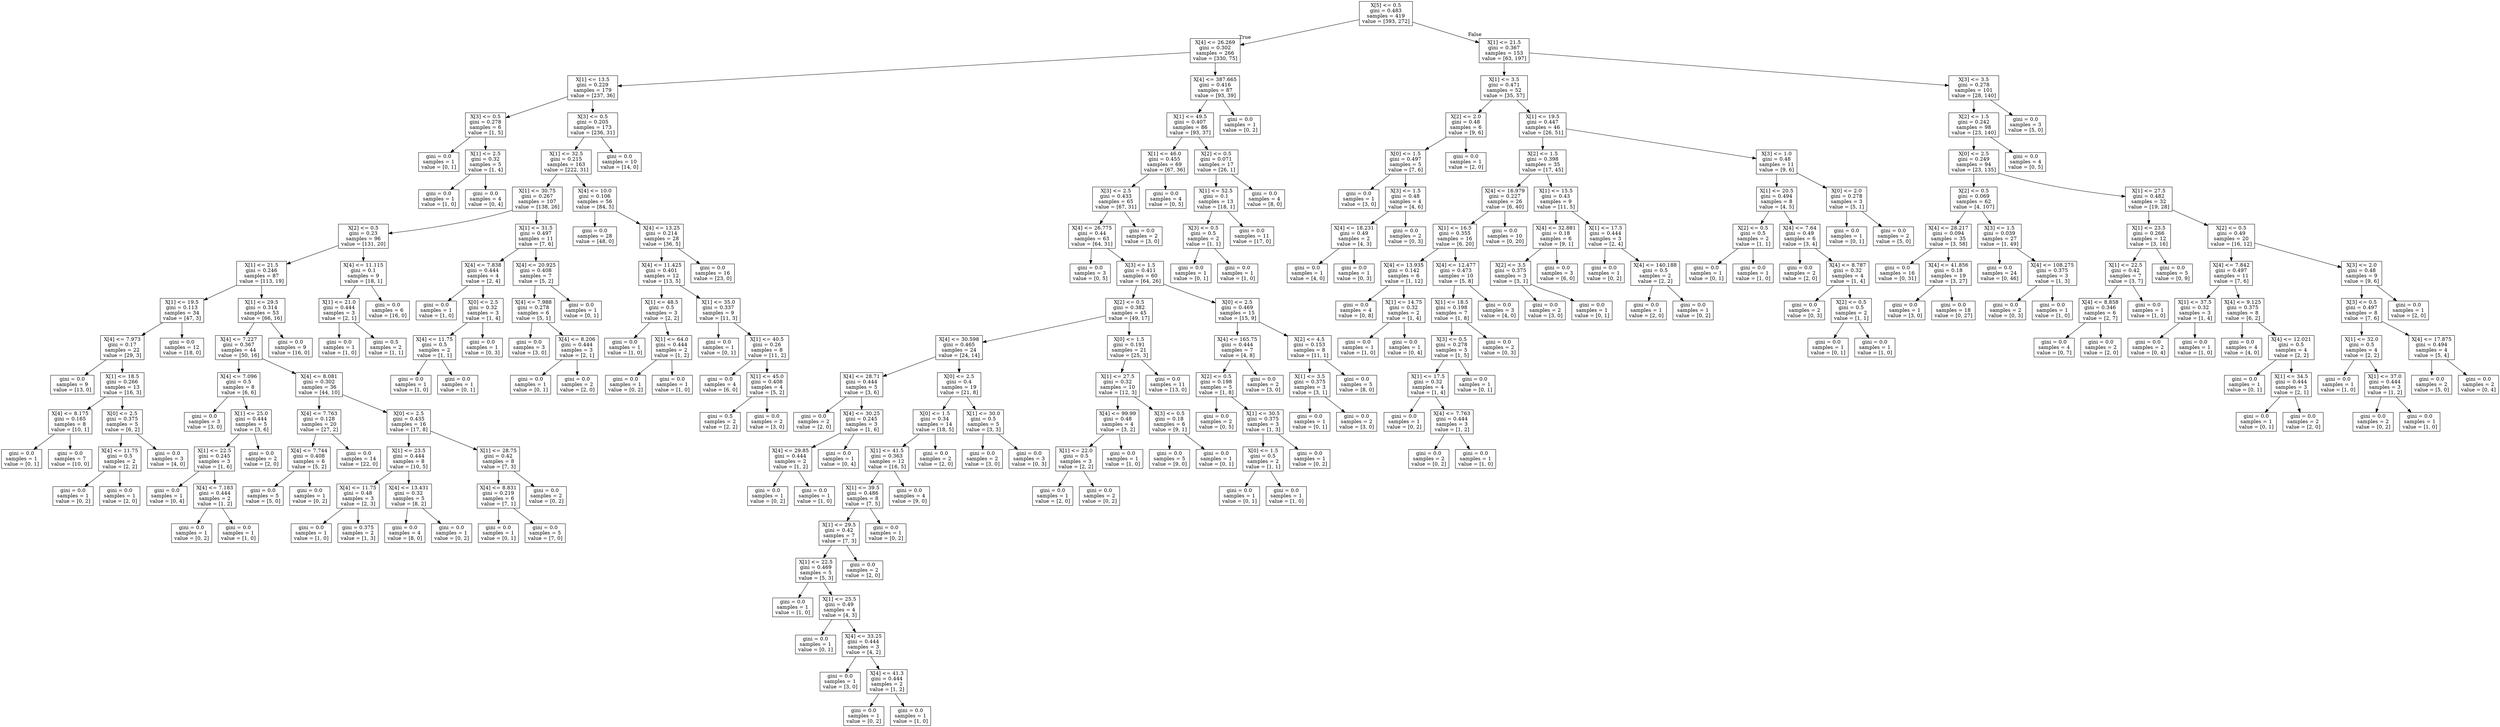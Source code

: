 digraph Tree {
node [shape=box] ;
0 [label="X[5] <= 0.5\ngini = 0.483\nsamples = 419\nvalue = [393, 272]"] ;
1 [label="X[4] <= 26.269\ngini = 0.302\nsamples = 266\nvalue = [330, 75]"] ;
0 -> 1 [labeldistance=2.5, labelangle=45, headlabel="True"] ;
2 [label="X[1] <= 13.5\ngini = 0.229\nsamples = 179\nvalue = [237, 36]"] ;
1 -> 2 ;
3 [label="X[3] <= 0.5\ngini = 0.278\nsamples = 6\nvalue = [1, 5]"] ;
2 -> 3 ;
4 [label="gini = 0.0\nsamples = 1\nvalue = [0, 1]"] ;
3 -> 4 ;
5 [label="X[1] <= 2.5\ngini = 0.32\nsamples = 5\nvalue = [1, 4]"] ;
3 -> 5 ;
6 [label="gini = 0.0\nsamples = 1\nvalue = [1, 0]"] ;
5 -> 6 ;
7 [label="gini = 0.0\nsamples = 4\nvalue = [0, 4]"] ;
5 -> 7 ;
8 [label="X[3] <= 0.5\ngini = 0.205\nsamples = 173\nvalue = [236, 31]"] ;
2 -> 8 ;
9 [label="X[1] <= 32.5\ngini = 0.215\nsamples = 163\nvalue = [222, 31]"] ;
8 -> 9 ;
10 [label="X[1] <= 30.75\ngini = 0.267\nsamples = 107\nvalue = [138, 26]"] ;
9 -> 10 ;
11 [label="X[2] <= 0.5\ngini = 0.23\nsamples = 96\nvalue = [131, 20]"] ;
10 -> 11 ;
12 [label="X[1] <= 21.5\ngini = 0.246\nsamples = 87\nvalue = [113, 19]"] ;
11 -> 12 ;
13 [label="X[1] <= 19.5\ngini = 0.113\nsamples = 34\nvalue = [47, 3]"] ;
12 -> 13 ;
14 [label="X[4] <= 7.973\ngini = 0.17\nsamples = 22\nvalue = [29, 3]"] ;
13 -> 14 ;
15 [label="gini = 0.0\nsamples = 9\nvalue = [13, 0]"] ;
14 -> 15 ;
16 [label="X[1] <= 18.5\ngini = 0.266\nsamples = 13\nvalue = [16, 3]"] ;
14 -> 16 ;
17 [label="X[4] <= 8.175\ngini = 0.165\nsamples = 8\nvalue = [10, 1]"] ;
16 -> 17 ;
18 [label="gini = 0.0\nsamples = 1\nvalue = [0, 1]"] ;
17 -> 18 ;
19 [label="gini = 0.0\nsamples = 7\nvalue = [10, 0]"] ;
17 -> 19 ;
20 [label="X[0] <= 2.5\ngini = 0.375\nsamples = 5\nvalue = [6, 2]"] ;
16 -> 20 ;
21 [label="X[4] <= 11.75\ngini = 0.5\nsamples = 2\nvalue = [2, 2]"] ;
20 -> 21 ;
22 [label="gini = 0.0\nsamples = 1\nvalue = [0, 2]"] ;
21 -> 22 ;
23 [label="gini = 0.0\nsamples = 1\nvalue = [2, 0]"] ;
21 -> 23 ;
24 [label="gini = 0.0\nsamples = 3\nvalue = [4, 0]"] ;
20 -> 24 ;
25 [label="gini = 0.0\nsamples = 12\nvalue = [18, 0]"] ;
13 -> 25 ;
26 [label="X[1] <= 29.5\ngini = 0.314\nsamples = 53\nvalue = [66, 16]"] ;
12 -> 26 ;
27 [label="X[4] <= 7.227\ngini = 0.367\nsamples = 44\nvalue = [50, 16]"] ;
26 -> 27 ;
28 [label="X[4] <= 7.096\ngini = 0.5\nsamples = 8\nvalue = [6, 6]"] ;
27 -> 28 ;
29 [label="gini = 0.0\nsamples = 3\nvalue = [3, 0]"] ;
28 -> 29 ;
30 [label="X[1] <= 25.0\ngini = 0.444\nsamples = 5\nvalue = [3, 6]"] ;
28 -> 30 ;
31 [label="X[1] <= 22.5\ngini = 0.245\nsamples = 3\nvalue = [1, 6]"] ;
30 -> 31 ;
32 [label="gini = 0.0\nsamples = 1\nvalue = [0, 4]"] ;
31 -> 32 ;
33 [label="X[4] <= 7.183\ngini = 0.444\nsamples = 2\nvalue = [1, 2]"] ;
31 -> 33 ;
34 [label="gini = 0.0\nsamples = 1\nvalue = [0, 2]"] ;
33 -> 34 ;
35 [label="gini = 0.0\nsamples = 1\nvalue = [1, 0]"] ;
33 -> 35 ;
36 [label="gini = 0.0\nsamples = 2\nvalue = [2, 0]"] ;
30 -> 36 ;
37 [label="X[4] <= 8.081\ngini = 0.302\nsamples = 36\nvalue = [44, 10]"] ;
27 -> 37 ;
38 [label="X[4] <= 7.763\ngini = 0.128\nsamples = 20\nvalue = [27, 2]"] ;
37 -> 38 ;
39 [label="X[4] <= 7.744\ngini = 0.408\nsamples = 6\nvalue = [5, 2]"] ;
38 -> 39 ;
40 [label="gini = 0.0\nsamples = 5\nvalue = [5, 0]"] ;
39 -> 40 ;
41 [label="gini = 0.0\nsamples = 1\nvalue = [0, 2]"] ;
39 -> 41 ;
42 [label="gini = 0.0\nsamples = 14\nvalue = [22, 0]"] ;
38 -> 42 ;
43 [label="X[0] <= 2.5\ngini = 0.435\nsamples = 16\nvalue = [17, 8]"] ;
37 -> 43 ;
44 [label="X[1] <= 23.5\ngini = 0.444\nsamples = 8\nvalue = [10, 5]"] ;
43 -> 44 ;
45 [label="X[4] <= 11.75\ngini = 0.48\nsamples = 3\nvalue = [2, 3]"] ;
44 -> 45 ;
46 [label="gini = 0.0\nsamples = 1\nvalue = [1, 0]"] ;
45 -> 46 ;
47 [label="gini = 0.375\nsamples = 2\nvalue = [1, 3]"] ;
45 -> 47 ;
48 [label="X[4] <= 13.431\ngini = 0.32\nsamples = 5\nvalue = [8, 2]"] ;
44 -> 48 ;
49 [label="gini = 0.0\nsamples = 4\nvalue = [8, 0]"] ;
48 -> 49 ;
50 [label="gini = 0.0\nsamples = 1\nvalue = [0, 2]"] ;
48 -> 50 ;
51 [label="X[1] <= 28.75\ngini = 0.42\nsamples = 8\nvalue = [7, 3]"] ;
43 -> 51 ;
52 [label="X[4] <= 8.831\ngini = 0.219\nsamples = 6\nvalue = [7, 1]"] ;
51 -> 52 ;
53 [label="gini = 0.0\nsamples = 1\nvalue = [0, 1]"] ;
52 -> 53 ;
54 [label="gini = 0.0\nsamples = 5\nvalue = [7, 0]"] ;
52 -> 54 ;
55 [label="gini = 0.0\nsamples = 2\nvalue = [0, 2]"] ;
51 -> 55 ;
56 [label="gini = 0.0\nsamples = 9\nvalue = [16, 0]"] ;
26 -> 56 ;
57 [label="X[4] <= 11.115\ngini = 0.1\nsamples = 9\nvalue = [18, 1]"] ;
11 -> 57 ;
58 [label="X[1] <= 21.0\ngini = 0.444\nsamples = 3\nvalue = [2, 1]"] ;
57 -> 58 ;
59 [label="gini = 0.0\nsamples = 1\nvalue = [1, 0]"] ;
58 -> 59 ;
60 [label="gini = 0.5\nsamples = 2\nvalue = [1, 1]"] ;
58 -> 60 ;
61 [label="gini = 0.0\nsamples = 6\nvalue = [16, 0]"] ;
57 -> 61 ;
62 [label="X[1] <= 31.5\ngini = 0.497\nsamples = 11\nvalue = [7, 6]"] ;
10 -> 62 ;
63 [label="X[4] <= 7.838\ngini = 0.444\nsamples = 4\nvalue = [2, 4]"] ;
62 -> 63 ;
64 [label="gini = 0.0\nsamples = 1\nvalue = [1, 0]"] ;
63 -> 64 ;
65 [label="X[0] <= 2.5\ngini = 0.32\nsamples = 3\nvalue = [1, 4]"] ;
63 -> 65 ;
66 [label="X[4] <= 11.75\ngini = 0.5\nsamples = 2\nvalue = [1, 1]"] ;
65 -> 66 ;
67 [label="gini = 0.0\nsamples = 1\nvalue = [1, 0]"] ;
66 -> 67 ;
68 [label="gini = 0.0\nsamples = 1\nvalue = [0, 1]"] ;
66 -> 68 ;
69 [label="gini = 0.0\nsamples = 1\nvalue = [0, 3]"] ;
65 -> 69 ;
70 [label="X[4] <= 20.925\ngini = 0.408\nsamples = 7\nvalue = [5, 2]"] ;
62 -> 70 ;
71 [label="X[4] <= 7.988\ngini = 0.278\nsamples = 6\nvalue = [5, 1]"] ;
70 -> 71 ;
72 [label="gini = 0.0\nsamples = 3\nvalue = [3, 0]"] ;
71 -> 72 ;
73 [label="X[4] <= 8.206\ngini = 0.444\nsamples = 3\nvalue = [2, 1]"] ;
71 -> 73 ;
74 [label="gini = 0.0\nsamples = 1\nvalue = [0, 1]"] ;
73 -> 74 ;
75 [label="gini = 0.0\nsamples = 2\nvalue = [2, 0]"] ;
73 -> 75 ;
76 [label="gini = 0.0\nsamples = 1\nvalue = [0, 1]"] ;
70 -> 76 ;
77 [label="X[4] <= 10.0\ngini = 0.106\nsamples = 56\nvalue = [84, 5]"] ;
9 -> 77 ;
78 [label="gini = 0.0\nsamples = 28\nvalue = [48, 0]"] ;
77 -> 78 ;
79 [label="X[4] <= 13.25\ngini = 0.214\nsamples = 28\nvalue = [36, 5]"] ;
77 -> 79 ;
80 [label="X[4] <= 11.425\ngini = 0.401\nsamples = 12\nvalue = [13, 5]"] ;
79 -> 80 ;
81 [label="X[1] <= 48.5\ngini = 0.5\nsamples = 3\nvalue = [2, 2]"] ;
80 -> 81 ;
82 [label="gini = 0.0\nsamples = 1\nvalue = [1, 0]"] ;
81 -> 82 ;
83 [label="X[1] <= 64.0\ngini = 0.444\nsamples = 2\nvalue = [1, 2]"] ;
81 -> 83 ;
84 [label="gini = 0.0\nsamples = 1\nvalue = [0, 2]"] ;
83 -> 84 ;
85 [label="gini = 0.0\nsamples = 1\nvalue = [1, 0]"] ;
83 -> 85 ;
86 [label="X[1] <= 35.0\ngini = 0.337\nsamples = 9\nvalue = [11, 3]"] ;
80 -> 86 ;
87 [label="gini = 0.0\nsamples = 1\nvalue = [0, 1]"] ;
86 -> 87 ;
88 [label="X[1] <= 40.5\ngini = 0.26\nsamples = 8\nvalue = [11, 2]"] ;
86 -> 88 ;
89 [label="gini = 0.0\nsamples = 4\nvalue = [6, 0]"] ;
88 -> 89 ;
90 [label="X[1] <= 45.0\ngini = 0.408\nsamples = 4\nvalue = [5, 2]"] ;
88 -> 90 ;
91 [label="gini = 0.5\nsamples = 2\nvalue = [2, 2]"] ;
90 -> 91 ;
92 [label="gini = 0.0\nsamples = 2\nvalue = [3, 0]"] ;
90 -> 92 ;
93 [label="gini = 0.0\nsamples = 16\nvalue = [23, 0]"] ;
79 -> 93 ;
94 [label="gini = 0.0\nsamples = 10\nvalue = [14, 0]"] ;
8 -> 94 ;
95 [label="X[4] <= 387.665\ngini = 0.416\nsamples = 87\nvalue = [93, 39]"] ;
1 -> 95 ;
96 [label="X[1] <= 49.5\ngini = 0.407\nsamples = 86\nvalue = [93, 37]"] ;
95 -> 96 ;
97 [label="X[1] <= 46.0\ngini = 0.455\nsamples = 69\nvalue = [67, 36]"] ;
96 -> 97 ;
98 [label="X[3] <= 2.5\ngini = 0.433\nsamples = 65\nvalue = [67, 31]"] ;
97 -> 98 ;
99 [label="X[4] <= 26.775\ngini = 0.44\nsamples = 63\nvalue = [64, 31]"] ;
98 -> 99 ;
100 [label="gini = 0.0\nsamples = 3\nvalue = [0, 5]"] ;
99 -> 100 ;
101 [label="X[3] <= 1.5\ngini = 0.411\nsamples = 60\nvalue = [64, 26]"] ;
99 -> 101 ;
102 [label="X[2] <= 0.5\ngini = 0.382\nsamples = 45\nvalue = [49, 17]"] ;
101 -> 102 ;
103 [label="X[4] <= 30.598\ngini = 0.465\nsamples = 24\nvalue = [24, 14]"] ;
102 -> 103 ;
104 [label="X[4] <= 28.71\ngini = 0.444\nsamples = 5\nvalue = [3, 6]"] ;
103 -> 104 ;
105 [label="gini = 0.0\nsamples = 2\nvalue = [2, 0]"] ;
104 -> 105 ;
106 [label="X[4] <= 30.25\ngini = 0.245\nsamples = 3\nvalue = [1, 6]"] ;
104 -> 106 ;
107 [label="X[4] <= 29.85\ngini = 0.444\nsamples = 2\nvalue = [1, 2]"] ;
106 -> 107 ;
108 [label="gini = 0.0\nsamples = 1\nvalue = [0, 2]"] ;
107 -> 108 ;
109 [label="gini = 0.0\nsamples = 1\nvalue = [1, 0]"] ;
107 -> 109 ;
110 [label="gini = 0.0\nsamples = 1\nvalue = [0, 4]"] ;
106 -> 110 ;
111 [label="X[0] <= 2.5\ngini = 0.4\nsamples = 19\nvalue = [21, 8]"] ;
103 -> 111 ;
112 [label="X[0] <= 1.5\ngini = 0.34\nsamples = 14\nvalue = [18, 5]"] ;
111 -> 112 ;
113 [label="X[1] <= 41.5\ngini = 0.363\nsamples = 12\nvalue = [16, 5]"] ;
112 -> 113 ;
114 [label="X[1] <= 39.5\ngini = 0.486\nsamples = 8\nvalue = [7, 5]"] ;
113 -> 114 ;
115 [label="X[1] <= 29.5\ngini = 0.42\nsamples = 7\nvalue = [7, 3]"] ;
114 -> 115 ;
116 [label="X[1] <= 22.5\ngini = 0.469\nsamples = 5\nvalue = [5, 3]"] ;
115 -> 116 ;
117 [label="gini = 0.0\nsamples = 1\nvalue = [1, 0]"] ;
116 -> 117 ;
118 [label="X[1] <= 25.5\ngini = 0.49\nsamples = 4\nvalue = [4, 3]"] ;
116 -> 118 ;
119 [label="gini = 0.0\nsamples = 1\nvalue = [0, 1]"] ;
118 -> 119 ;
120 [label="X[4] <= 33.25\ngini = 0.444\nsamples = 3\nvalue = [4, 2]"] ;
118 -> 120 ;
121 [label="gini = 0.0\nsamples = 1\nvalue = [3, 0]"] ;
120 -> 121 ;
122 [label="X[4] <= 41.3\ngini = 0.444\nsamples = 2\nvalue = [1, 2]"] ;
120 -> 122 ;
123 [label="gini = 0.0\nsamples = 1\nvalue = [0, 2]"] ;
122 -> 123 ;
124 [label="gini = 0.0\nsamples = 1\nvalue = [1, 0]"] ;
122 -> 124 ;
125 [label="gini = 0.0\nsamples = 2\nvalue = [2, 0]"] ;
115 -> 125 ;
126 [label="gini = 0.0\nsamples = 1\nvalue = [0, 2]"] ;
114 -> 126 ;
127 [label="gini = 0.0\nsamples = 4\nvalue = [9, 0]"] ;
113 -> 127 ;
128 [label="gini = 0.0\nsamples = 2\nvalue = [2, 0]"] ;
112 -> 128 ;
129 [label="X[1] <= 30.0\ngini = 0.5\nsamples = 5\nvalue = [3, 3]"] ;
111 -> 129 ;
130 [label="gini = 0.0\nsamples = 2\nvalue = [3, 0]"] ;
129 -> 130 ;
131 [label="gini = 0.0\nsamples = 3\nvalue = [0, 3]"] ;
129 -> 131 ;
132 [label="X[0] <= 1.5\ngini = 0.191\nsamples = 21\nvalue = [25, 3]"] ;
102 -> 132 ;
133 [label="X[1] <= 27.5\ngini = 0.32\nsamples = 10\nvalue = [12, 3]"] ;
132 -> 133 ;
134 [label="X[4] <= 99.99\ngini = 0.48\nsamples = 4\nvalue = [3, 2]"] ;
133 -> 134 ;
135 [label="X[1] <= 22.0\ngini = 0.5\nsamples = 3\nvalue = [2, 2]"] ;
134 -> 135 ;
136 [label="gini = 0.0\nsamples = 1\nvalue = [2, 0]"] ;
135 -> 136 ;
137 [label="gini = 0.0\nsamples = 2\nvalue = [0, 2]"] ;
135 -> 137 ;
138 [label="gini = 0.0\nsamples = 1\nvalue = [1, 0]"] ;
134 -> 138 ;
139 [label="X[3] <= 0.5\ngini = 0.18\nsamples = 6\nvalue = [9, 1]"] ;
133 -> 139 ;
140 [label="gini = 0.0\nsamples = 5\nvalue = [9, 0]"] ;
139 -> 140 ;
141 [label="gini = 0.0\nsamples = 1\nvalue = [0, 1]"] ;
139 -> 141 ;
142 [label="gini = 0.0\nsamples = 11\nvalue = [13, 0]"] ;
132 -> 142 ;
143 [label="X[0] <= 2.5\ngini = 0.469\nsamples = 15\nvalue = [15, 9]"] ;
101 -> 143 ;
144 [label="X[4] <= 165.75\ngini = 0.444\nsamples = 7\nvalue = [4, 8]"] ;
143 -> 144 ;
145 [label="X[2] <= 0.5\ngini = 0.198\nsamples = 5\nvalue = [1, 8]"] ;
144 -> 145 ;
146 [label="gini = 0.0\nsamples = 2\nvalue = [0, 5]"] ;
145 -> 146 ;
147 [label="X[1] <= 30.5\ngini = 0.375\nsamples = 3\nvalue = [1, 3]"] ;
145 -> 147 ;
148 [label="X[0] <= 1.5\ngini = 0.5\nsamples = 2\nvalue = [1, 1]"] ;
147 -> 148 ;
149 [label="gini = 0.0\nsamples = 1\nvalue = [0, 1]"] ;
148 -> 149 ;
150 [label="gini = 0.0\nsamples = 1\nvalue = [1, 0]"] ;
148 -> 150 ;
151 [label="gini = 0.0\nsamples = 1\nvalue = [0, 2]"] ;
147 -> 151 ;
152 [label="gini = 0.0\nsamples = 2\nvalue = [3, 0]"] ;
144 -> 152 ;
153 [label="X[2] <= 4.5\ngini = 0.153\nsamples = 8\nvalue = [11, 1]"] ;
143 -> 153 ;
154 [label="X[1] <= 3.5\ngini = 0.375\nsamples = 3\nvalue = [3, 1]"] ;
153 -> 154 ;
155 [label="gini = 0.0\nsamples = 1\nvalue = [0, 1]"] ;
154 -> 155 ;
156 [label="gini = 0.0\nsamples = 2\nvalue = [3, 0]"] ;
154 -> 156 ;
157 [label="gini = 0.0\nsamples = 5\nvalue = [8, 0]"] ;
153 -> 157 ;
158 [label="gini = 0.0\nsamples = 2\nvalue = [3, 0]"] ;
98 -> 158 ;
159 [label="gini = 0.0\nsamples = 4\nvalue = [0, 5]"] ;
97 -> 159 ;
160 [label="X[2] <= 0.5\ngini = 0.071\nsamples = 17\nvalue = [26, 1]"] ;
96 -> 160 ;
161 [label="X[1] <= 52.5\ngini = 0.1\nsamples = 13\nvalue = [18, 1]"] ;
160 -> 161 ;
162 [label="X[3] <= 0.5\ngini = 0.5\nsamples = 2\nvalue = [1, 1]"] ;
161 -> 162 ;
163 [label="gini = 0.0\nsamples = 1\nvalue = [0, 1]"] ;
162 -> 163 ;
164 [label="gini = 0.0\nsamples = 1\nvalue = [1, 0]"] ;
162 -> 164 ;
165 [label="gini = 0.0\nsamples = 11\nvalue = [17, 0]"] ;
161 -> 165 ;
166 [label="gini = 0.0\nsamples = 4\nvalue = [8, 0]"] ;
160 -> 166 ;
167 [label="gini = 0.0\nsamples = 1\nvalue = [0, 2]"] ;
95 -> 167 ;
168 [label="X[1] <= 21.5\ngini = 0.367\nsamples = 153\nvalue = [63, 197]"] ;
0 -> 168 [labeldistance=2.5, labelangle=-45, headlabel="False"] ;
169 [label="X[1] <= 3.5\ngini = 0.471\nsamples = 52\nvalue = [35, 57]"] ;
168 -> 169 ;
170 [label="X[2] <= 2.0\ngini = 0.48\nsamples = 6\nvalue = [9, 6]"] ;
169 -> 170 ;
171 [label="X[0] <= 1.5\ngini = 0.497\nsamples = 5\nvalue = [7, 6]"] ;
170 -> 171 ;
172 [label="gini = 0.0\nsamples = 1\nvalue = [3, 0]"] ;
171 -> 172 ;
173 [label="X[3] <= 1.5\ngini = 0.48\nsamples = 4\nvalue = [4, 6]"] ;
171 -> 173 ;
174 [label="X[4] <= 18.231\ngini = 0.49\nsamples = 2\nvalue = [4, 3]"] ;
173 -> 174 ;
175 [label="gini = 0.0\nsamples = 1\nvalue = [4, 0]"] ;
174 -> 175 ;
176 [label="gini = 0.0\nsamples = 1\nvalue = [0, 3]"] ;
174 -> 176 ;
177 [label="gini = 0.0\nsamples = 2\nvalue = [0, 3]"] ;
173 -> 177 ;
178 [label="gini = 0.0\nsamples = 1\nvalue = [2, 0]"] ;
170 -> 178 ;
179 [label="X[1] <= 19.5\ngini = 0.447\nsamples = 46\nvalue = [26, 51]"] ;
169 -> 179 ;
180 [label="X[2] <= 1.5\ngini = 0.398\nsamples = 35\nvalue = [17, 45]"] ;
179 -> 180 ;
181 [label="X[4] <= 16.979\ngini = 0.227\nsamples = 26\nvalue = [6, 40]"] ;
180 -> 181 ;
182 [label="X[1] <= 16.5\ngini = 0.355\nsamples = 16\nvalue = [6, 20]"] ;
181 -> 182 ;
183 [label="X[4] <= 13.935\ngini = 0.142\nsamples = 6\nvalue = [1, 12]"] ;
182 -> 183 ;
184 [label="gini = 0.0\nsamples = 4\nvalue = [0, 8]"] ;
183 -> 184 ;
185 [label="X[1] <= 14.75\ngini = 0.32\nsamples = 2\nvalue = [1, 4]"] ;
183 -> 185 ;
186 [label="gini = 0.0\nsamples = 1\nvalue = [1, 0]"] ;
185 -> 186 ;
187 [label="gini = 0.0\nsamples = 1\nvalue = [0, 4]"] ;
185 -> 187 ;
188 [label="X[4] <= 12.477\ngini = 0.473\nsamples = 10\nvalue = [5, 8]"] ;
182 -> 188 ;
189 [label="X[1] <= 18.5\ngini = 0.198\nsamples = 7\nvalue = [1, 8]"] ;
188 -> 189 ;
190 [label="X[3] <= 0.5\ngini = 0.278\nsamples = 5\nvalue = [1, 5]"] ;
189 -> 190 ;
191 [label="X[1] <= 17.5\ngini = 0.32\nsamples = 4\nvalue = [1, 4]"] ;
190 -> 191 ;
192 [label="gini = 0.0\nsamples = 1\nvalue = [0, 2]"] ;
191 -> 192 ;
193 [label="X[4] <= 7.763\ngini = 0.444\nsamples = 3\nvalue = [1, 2]"] ;
191 -> 193 ;
194 [label="gini = 0.0\nsamples = 2\nvalue = [0, 2]"] ;
193 -> 194 ;
195 [label="gini = 0.0\nsamples = 1\nvalue = [1, 0]"] ;
193 -> 195 ;
196 [label="gini = 0.0\nsamples = 1\nvalue = [0, 1]"] ;
190 -> 196 ;
197 [label="gini = 0.0\nsamples = 2\nvalue = [0, 3]"] ;
189 -> 197 ;
198 [label="gini = 0.0\nsamples = 3\nvalue = [4, 0]"] ;
188 -> 198 ;
199 [label="gini = 0.0\nsamples = 10\nvalue = [0, 20]"] ;
181 -> 199 ;
200 [label="X[1] <= 15.5\ngini = 0.43\nsamples = 9\nvalue = [11, 5]"] ;
180 -> 200 ;
201 [label="X[4] <= 32.881\ngini = 0.18\nsamples = 6\nvalue = [9, 1]"] ;
200 -> 201 ;
202 [label="X[2] <= 3.5\ngini = 0.375\nsamples = 3\nvalue = [3, 1]"] ;
201 -> 202 ;
203 [label="gini = 0.0\nsamples = 2\nvalue = [3, 0]"] ;
202 -> 203 ;
204 [label="gini = 0.0\nsamples = 1\nvalue = [0, 1]"] ;
202 -> 204 ;
205 [label="gini = 0.0\nsamples = 3\nvalue = [6, 0]"] ;
201 -> 205 ;
206 [label="X[1] <= 17.5\ngini = 0.444\nsamples = 3\nvalue = [2, 4]"] ;
200 -> 206 ;
207 [label="gini = 0.0\nsamples = 1\nvalue = [0, 2]"] ;
206 -> 207 ;
208 [label="X[4] <= 140.188\ngini = 0.5\nsamples = 2\nvalue = [2, 2]"] ;
206 -> 208 ;
209 [label="gini = 0.0\nsamples = 1\nvalue = [2, 0]"] ;
208 -> 209 ;
210 [label="gini = 0.0\nsamples = 1\nvalue = [0, 2]"] ;
208 -> 210 ;
211 [label="X[3] <= 1.0\ngini = 0.48\nsamples = 11\nvalue = [9, 6]"] ;
179 -> 211 ;
212 [label="X[1] <= 20.5\ngini = 0.494\nsamples = 8\nvalue = [4, 5]"] ;
211 -> 212 ;
213 [label="X[2] <= 0.5\ngini = 0.5\nsamples = 2\nvalue = [1, 1]"] ;
212 -> 213 ;
214 [label="gini = 0.0\nsamples = 1\nvalue = [0, 1]"] ;
213 -> 214 ;
215 [label="gini = 0.0\nsamples = 1\nvalue = [1, 0]"] ;
213 -> 215 ;
216 [label="X[4] <= 7.64\ngini = 0.49\nsamples = 6\nvalue = [3, 4]"] ;
212 -> 216 ;
217 [label="gini = 0.0\nsamples = 2\nvalue = [2, 0]"] ;
216 -> 217 ;
218 [label="X[4] <= 8.787\ngini = 0.32\nsamples = 4\nvalue = [1, 4]"] ;
216 -> 218 ;
219 [label="gini = 0.0\nsamples = 2\nvalue = [0, 3]"] ;
218 -> 219 ;
220 [label="X[2] <= 0.5\ngini = 0.5\nsamples = 2\nvalue = [1, 1]"] ;
218 -> 220 ;
221 [label="gini = 0.0\nsamples = 1\nvalue = [0, 1]"] ;
220 -> 221 ;
222 [label="gini = 0.0\nsamples = 1\nvalue = [1, 0]"] ;
220 -> 222 ;
223 [label="X[0] <= 2.0\ngini = 0.278\nsamples = 3\nvalue = [5, 1]"] ;
211 -> 223 ;
224 [label="gini = 0.0\nsamples = 1\nvalue = [0, 1]"] ;
223 -> 224 ;
225 [label="gini = 0.0\nsamples = 2\nvalue = [5, 0]"] ;
223 -> 225 ;
226 [label="X[3] <= 3.5\ngini = 0.278\nsamples = 101\nvalue = [28, 140]"] ;
168 -> 226 ;
227 [label="X[2] <= 1.5\ngini = 0.242\nsamples = 98\nvalue = [23, 140]"] ;
226 -> 227 ;
228 [label="X[0] <= 2.5\ngini = 0.249\nsamples = 94\nvalue = [23, 135]"] ;
227 -> 228 ;
229 [label="X[2] <= 0.5\ngini = 0.069\nsamples = 62\nvalue = [4, 107]"] ;
228 -> 229 ;
230 [label="X[4] <= 28.217\ngini = 0.094\nsamples = 35\nvalue = [3, 58]"] ;
229 -> 230 ;
231 [label="gini = 0.0\nsamples = 16\nvalue = [0, 31]"] ;
230 -> 231 ;
232 [label="X[4] <= 41.856\ngini = 0.18\nsamples = 19\nvalue = [3, 27]"] ;
230 -> 232 ;
233 [label="gini = 0.0\nsamples = 1\nvalue = [3, 0]"] ;
232 -> 233 ;
234 [label="gini = 0.0\nsamples = 18\nvalue = [0, 27]"] ;
232 -> 234 ;
235 [label="X[3] <= 1.5\ngini = 0.039\nsamples = 27\nvalue = [1, 49]"] ;
229 -> 235 ;
236 [label="gini = 0.0\nsamples = 24\nvalue = [0, 46]"] ;
235 -> 236 ;
237 [label="X[4] <= 108.275\ngini = 0.375\nsamples = 3\nvalue = [1, 3]"] ;
235 -> 237 ;
238 [label="gini = 0.0\nsamples = 2\nvalue = [0, 3]"] ;
237 -> 238 ;
239 [label="gini = 0.0\nsamples = 1\nvalue = [1, 0]"] ;
237 -> 239 ;
240 [label="X[1] <= 27.5\ngini = 0.482\nsamples = 32\nvalue = [19, 28]"] ;
228 -> 240 ;
241 [label="X[1] <= 23.5\ngini = 0.266\nsamples = 12\nvalue = [3, 16]"] ;
240 -> 241 ;
242 [label="X[1] <= 22.5\ngini = 0.42\nsamples = 7\nvalue = [3, 7]"] ;
241 -> 242 ;
243 [label="X[4] <= 8.858\ngini = 0.346\nsamples = 6\nvalue = [2, 7]"] ;
242 -> 243 ;
244 [label="gini = 0.0\nsamples = 4\nvalue = [0, 7]"] ;
243 -> 244 ;
245 [label="gini = 0.0\nsamples = 2\nvalue = [2, 0]"] ;
243 -> 245 ;
246 [label="gini = 0.0\nsamples = 1\nvalue = [1, 0]"] ;
242 -> 246 ;
247 [label="gini = 0.0\nsamples = 5\nvalue = [0, 9]"] ;
241 -> 247 ;
248 [label="X[2] <= 0.5\ngini = 0.49\nsamples = 20\nvalue = [16, 12]"] ;
240 -> 248 ;
249 [label="X[4] <= 7.842\ngini = 0.497\nsamples = 11\nvalue = [7, 6]"] ;
248 -> 249 ;
250 [label="X[1] <= 37.5\ngini = 0.32\nsamples = 3\nvalue = [1, 4]"] ;
249 -> 250 ;
251 [label="gini = 0.0\nsamples = 2\nvalue = [0, 4]"] ;
250 -> 251 ;
252 [label="gini = 0.0\nsamples = 1\nvalue = [1, 0]"] ;
250 -> 252 ;
253 [label="X[4] <= 9.125\ngini = 0.375\nsamples = 8\nvalue = [6, 2]"] ;
249 -> 253 ;
254 [label="gini = 0.0\nsamples = 4\nvalue = [4, 0]"] ;
253 -> 254 ;
255 [label="X[4] <= 12.021\ngini = 0.5\nsamples = 4\nvalue = [2, 2]"] ;
253 -> 255 ;
256 [label="gini = 0.0\nsamples = 1\nvalue = [0, 1]"] ;
255 -> 256 ;
257 [label="X[1] <= 34.5\ngini = 0.444\nsamples = 3\nvalue = [2, 1]"] ;
255 -> 257 ;
258 [label="gini = 0.0\nsamples = 1\nvalue = [0, 1]"] ;
257 -> 258 ;
259 [label="gini = 0.0\nsamples = 2\nvalue = [2, 0]"] ;
257 -> 259 ;
260 [label="X[3] <= 2.0\ngini = 0.48\nsamples = 9\nvalue = [9, 6]"] ;
248 -> 260 ;
261 [label="X[3] <= 0.5\ngini = 0.497\nsamples = 8\nvalue = [7, 6]"] ;
260 -> 261 ;
262 [label="X[1] <= 32.0\ngini = 0.5\nsamples = 4\nvalue = [2, 2]"] ;
261 -> 262 ;
263 [label="gini = 0.0\nsamples = 1\nvalue = [1, 0]"] ;
262 -> 263 ;
264 [label="X[1] <= 37.0\ngini = 0.444\nsamples = 3\nvalue = [1, 2]"] ;
262 -> 264 ;
265 [label="gini = 0.0\nsamples = 2\nvalue = [0, 2]"] ;
264 -> 265 ;
266 [label="gini = 0.0\nsamples = 1\nvalue = [1, 0]"] ;
264 -> 266 ;
267 [label="X[4] <= 17.875\ngini = 0.494\nsamples = 4\nvalue = [5, 4]"] ;
261 -> 267 ;
268 [label="gini = 0.0\nsamples = 2\nvalue = [5, 0]"] ;
267 -> 268 ;
269 [label="gini = 0.0\nsamples = 2\nvalue = [0, 4]"] ;
267 -> 269 ;
270 [label="gini = 0.0\nsamples = 1\nvalue = [2, 0]"] ;
260 -> 270 ;
271 [label="gini = 0.0\nsamples = 4\nvalue = [0, 5]"] ;
227 -> 271 ;
272 [label="gini = 0.0\nsamples = 3\nvalue = [5, 0]"] ;
226 -> 272 ;
}